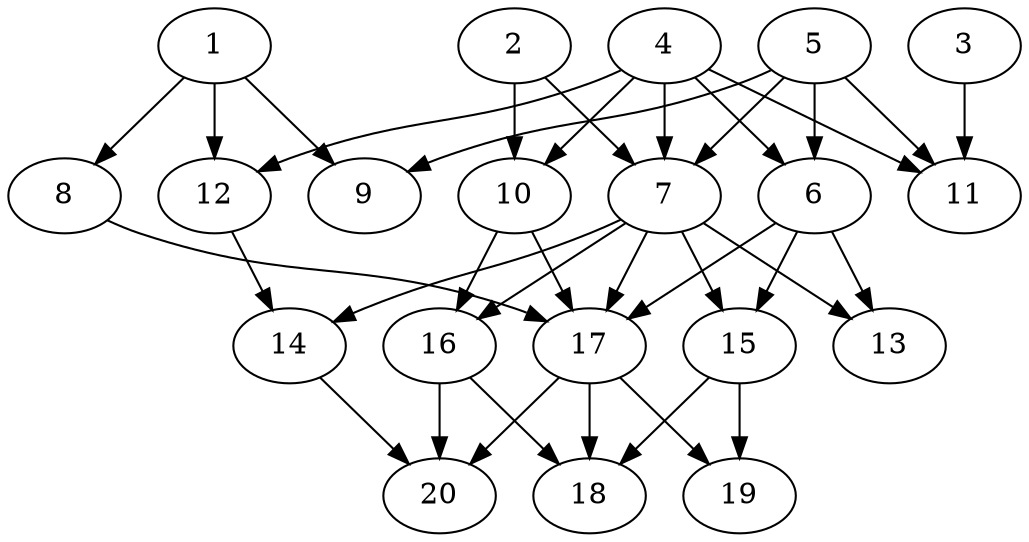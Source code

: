 // DAG automatically generated by daggen at Tue Jul 23 14:23:30 2019
// ./daggen --dot -n 20 --ccr 0.3 --fat 0.6 --regular 0.5 --density 0.6 --mindata 5242880 --maxdata 52428800 
digraph G {
  1 [size="173615787", alpha="0.08", expect_size="52084736"] 
  1 -> 8 [size ="52084736"]
  1 -> 9 [size ="52084736"]
  1 -> 12 [size ="52084736"]
  2 [size="87336960", alpha="0.02", expect_size="26201088"] 
  2 -> 7 [size ="26201088"]
  2 -> 10 [size ="26201088"]
  3 [size="131150507", alpha="0.01", expect_size="39345152"] 
  3 -> 11 [size ="39345152"]
  4 [size="75171840", alpha="0.10", expect_size="22551552"] 
  4 -> 6 [size ="22551552"]
  4 -> 7 [size ="22551552"]
  4 -> 10 [size ="22551552"]
  4 -> 11 [size ="22551552"]
  4 -> 12 [size ="22551552"]
  5 [size="80336213", alpha="0.04", expect_size="24100864"] 
  5 -> 6 [size ="24100864"]
  5 -> 7 [size ="24100864"]
  5 -> 9 [size ="24100864"]
  5 -> 11 [size ="24100864"]
  6 [size="163013973", alpha="0.19", expect_size="48904192"] 
  6 -> 13 [size ="48904192"]
  6 -> 15 [size ="48904192"]
  6 -> 17 [size ="48904192"]
  7 [size="109940053", alpha="0.18", expect_size="32982016"] 
  7 -> 13 [size ="32982016"]
  7 -> 14 [size ="32982016"]
  7 -> 15 [size ="32982016"]
  7 -> 16 [size ="32982016"]
  7 -> 17 [size ="32982016"]
  8 [size="80721920", alpha="0.14", expect_size="24216576"] 
  8 -> 17 [size ="24216576"]
  9 [size="21865813", alpha="0.01", expect_size="6559744"] 
  10 [size="80691200", alpha="0.08", expect_size="24207360"] 
  10 -> 16 [size ="24207360"]
  10 -> 17 [size ="24207360"]
  11 [size="33385813", alpha="0.07", expect_size="10015744"] 
  12 [size="96744107", alpha="0.06", expect_size="29023232"] 
  12 -> 14 [size ="29023232"]
  13 [size="115005440", alpha="0.05", expect_size="34501632"] 
  14 [size="125719893", alpha="0.18", expect_size="37715968"] 
  14 -> 20 [size ="37715968"]
  15 [size="44605440", alpha="0.18", expect_size="13381632"] 
  15 -> 18 [size ="13381632"]
  15 -> 19 [size ="13381632"]
  16 [size="78479360", alpha="0.19", expect_size="23543808"] 
  16 -> 18 [size ="23543808"]
  16 -> 20 [size ="23543808"]
  17 [size="70557013", alpha="0.00", expect_size="21167104"] 
  17 -> 18 [size ="21167104"]
  17 -> 19 [size ="21167104"]
  17 -> 20 [size ="21167104"]
  18 [size="54859093", alpha="0.17", expect_size="16457728"] 
  19 [size="166864213", alpha="0.08", expect_size="50059264"] 
  20 [size="172335787", alpha="0.13", expect_size="51700736"] 
}
